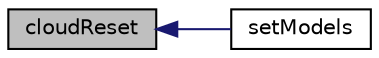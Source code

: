 digraph "cloudReset"
{
  bgcolor="transparent";
  edge [fontname="Helvetica",fontsize="10",labelfontname="Helvetica",labelfontsize="10"];
  node [fontname="Helvetica",fontsize="10",shape=record];
  rankdir="LR";
  Node1 [label="cloudReset",height=0.2,width=0.4,color="black", fillcolor="grey75", style="filled", fontcolor="black"];
  Node1 -> Node2 [dir="back",color="midnightblue",fontsize="10",style="solid",fontname="Helvetica"];
  Node2 [label="setModels",height=0.2,width=0.4,color="black",URL="$a02090.html#a159c6d7d2515cf540f644181ed2c2801",tooltip="Set cloud sub-models. "];
}

